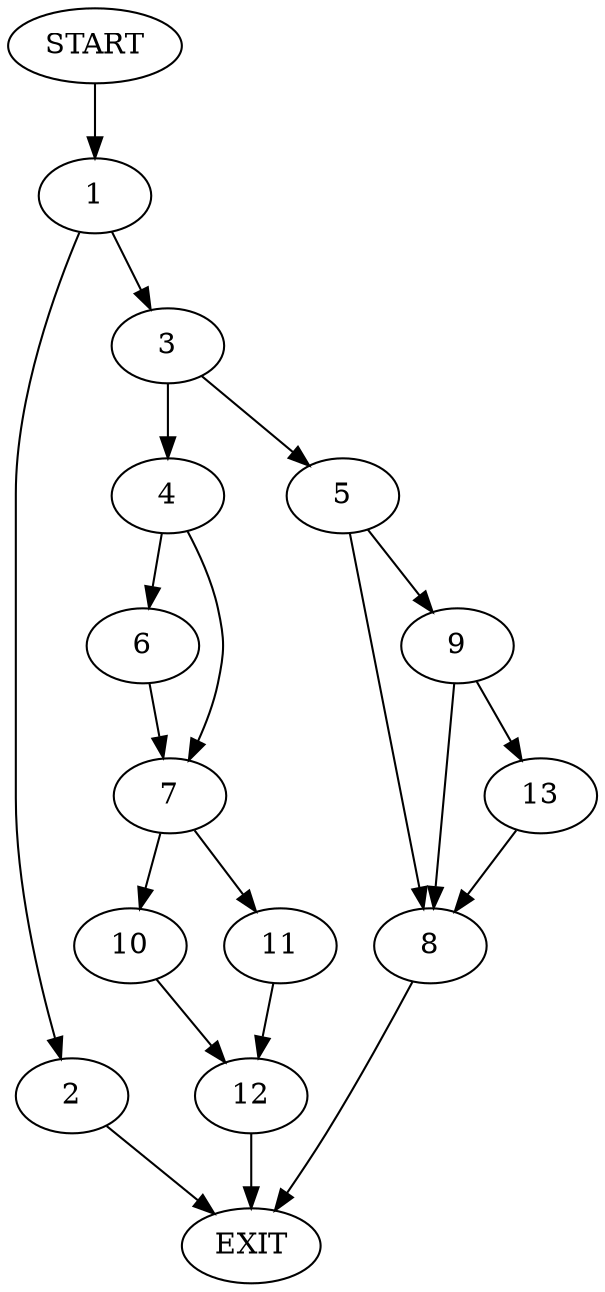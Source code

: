 digraph {
0 [label="START"]
14 [label="EXIT"]
0 -> 1
1 -> 2
1 -> 3
2 -> 14
3 -> 4
3 -> 5
4 -> 6
4 -> 7
5 -> 8
5 -> 9
6 -> 7
7 -> 10
7 -> 11
11 -> 12
10 -> 12
12 -> 14
9 -> 8
9 -> 13
8 -> 14
13 -> 8
}
